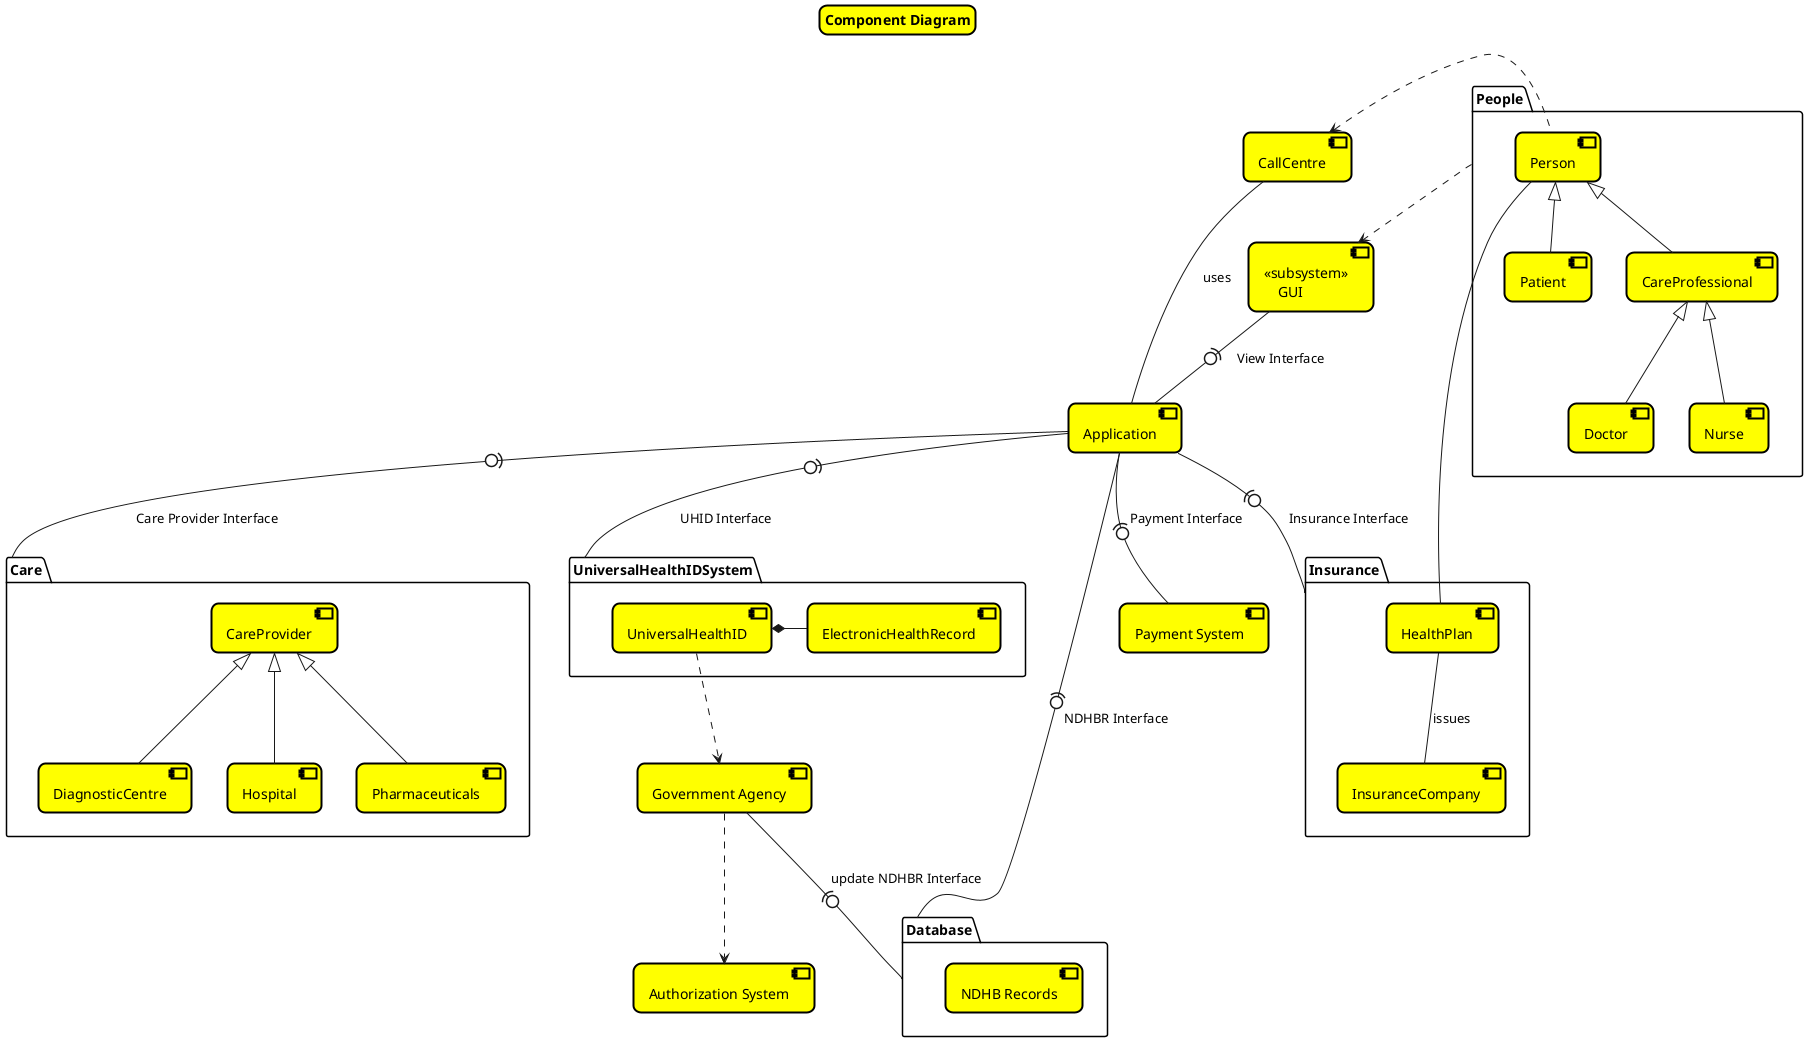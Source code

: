 @startuml   Component Diagram

skinparam titleBorderRoundCorner 15
skinparam titleBorderThickness 2
skinparam titleBorderColor black
skinparam titleBackgroundColor yellow

title Component Diagram

component [Payment System] as PS

component [Government Agency] as GA

component [Authorization System] as AS

component GUI [
    <<subsystem>>
        GUI
]

component "CallCentre" as CC

component "Application" as APP

package People{
    component [Person] as PE
    component [Patient] as PA
    component [CareProfessional] as CP
    component [Doctor] as D
    component [Nurse] as N
}

PE <|-down- PA
PE <|-down- CP  
CP <|-down- N
CP <|-down- D


package Care{
    component [CareProvider] as CPR
    component [DiagnosticCentre] as DC
    component [Hospital] as H
    component [Pharmaceuticals] as PHA
}

CPR <|-down- H
CPR <|-down- DC
CPR <|-down- PHA

package UniversalHealthIDSystem{
    component [UniversalHealthID] as UHID
    component [ElectronicHealthRecord] as EHR
}

package Insurance{
    component [InsuranceCompany] as IC
    component [HealthPlan] as HP
}

package Database{
    component [NDHB Records]
}

People ..> [GUI]
[GUI] -(0- [APP] : View Interface

APP -(0- Care : Care Provider Interface
APP -(0- UniversalHealthIDSystem : UHID Interface
APP -(0- Database : NDHBR Interface
APP -(0- Insurance : Insurance Interface
APP -(0- PS : Payment Interface

UHID ..> GA
GA ..> AS
GA -(0- Database : update NDHBR Interface
CC -- APP : uses

PE -- HP
PE .left.> CC

UHID *- EHR 

HP -- IC : issues

@enduml

